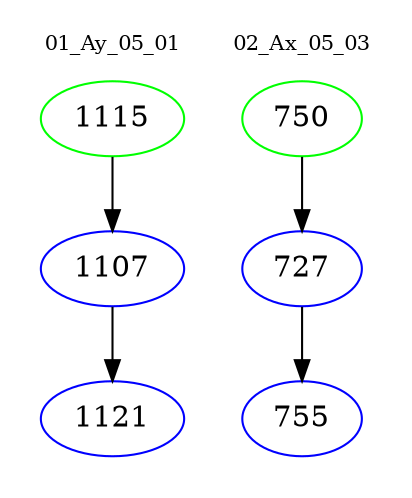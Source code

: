 digraph{
subgraph cluster_0 {
color = white
label = "01_Ay_05_01";
fontsize=10;
T0_1115 [label="1115", color="green"]
T0_1115 -> T0_1107 [color="black"]
T0_1107 [label="1107", color="blue"]
T0_1107 -> T0_1121 [color="black"]
T0_1121 [label="1121", color="blue"]
}
subgraph cluster_1 {
color = white
label = "02_Ax_05_03";
fontsize=10;
T1_750 [label="750", color="green"]
T1_750 -> T1_727 [color="black"]
T1_727 [label="727", color="blue"]
T1_727 -> T1_755 [color="black"]
T1_755 [label="755", color="blue"]
}
}
